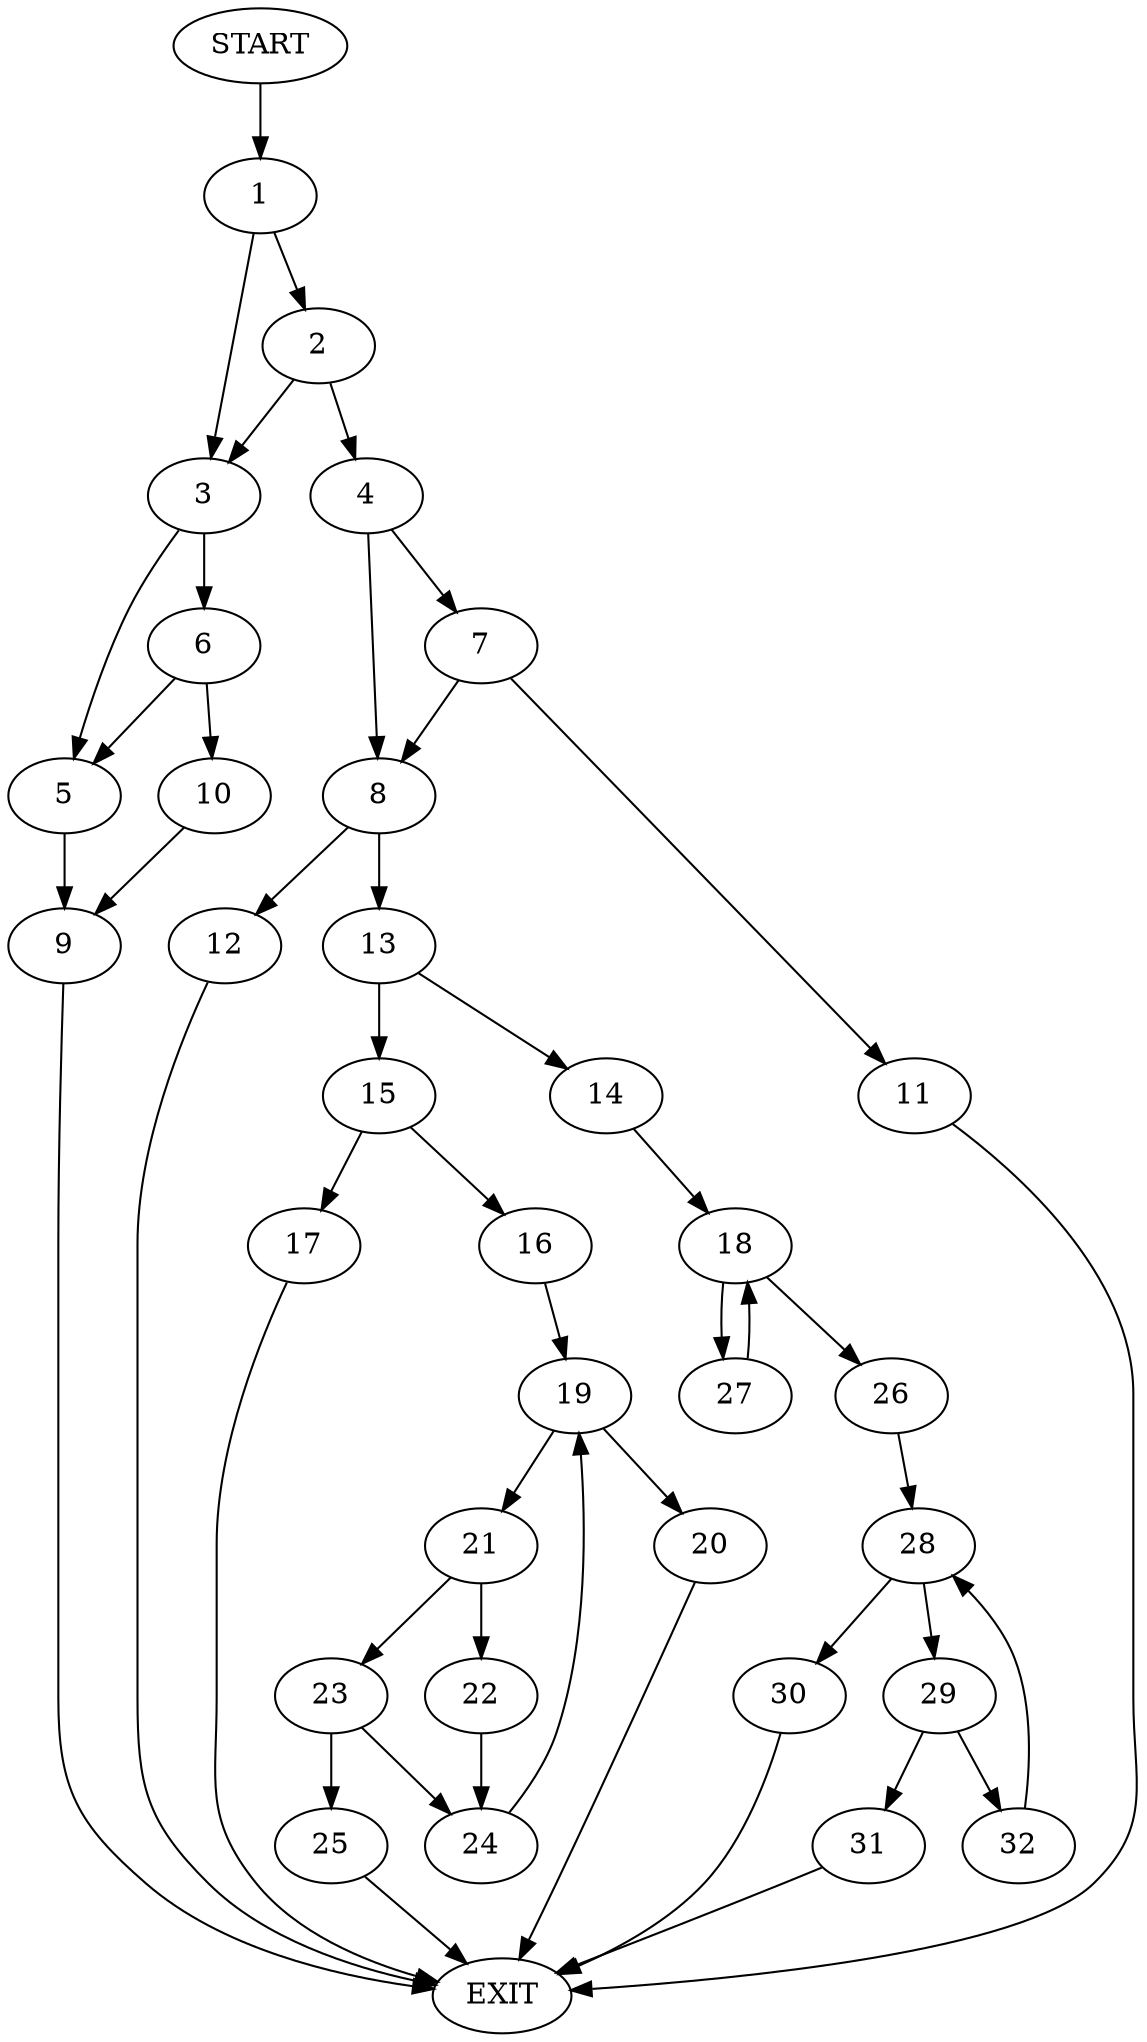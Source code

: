 digraph {
0 [label="START"]
33 [label="EXIT"]
0 -> 1
1 -> 2
1 -> 3
2 -> 4
2 -> 3
3 -> 5
3 -> 6
4 -> 7
4 -> 8
5 -> 9
6 -> 10
6 -> 5
10 -> 9
9 -> 33
7 -> 11
7 -> 8
8 -> 12
8 -> 13
11 -> 33
12 -> 33
13 -> 14
13 -> 15
15 -> 16
15 -> 17
14 -> 18
17 -> 33
16 -> 19
19 -> 20
19 -> 21
20 -> 33
21 -> 22
21 -> 23
22 -> 24
23 -> 25
23 -> 24
24 -> 19
25 -> 33
18 -> 26
18 -> 27
26 -> 28
27 -> 18
28 -> 29
28 -> 30
30 -> 33
29 -> 31
29 -> 32
31 -> 33
32 -> 28
}
